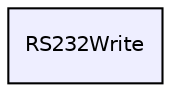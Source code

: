 digraph "RS232Write" {
  compound=true
  node [ fontsize="10", fontname="Helvetica"];
  edge [ labelfontsize="10", labelfontname="Helvetica"];
  dir_8e49af3ecc57468e092d11a86d36a7b0 [shape=box, label="RS232Write", style="filled", fillcolor="#eeeeff", pencolor="black", URL="dir_8e49af3ecc57468e092d11a86d36a7b0.html"];
}
